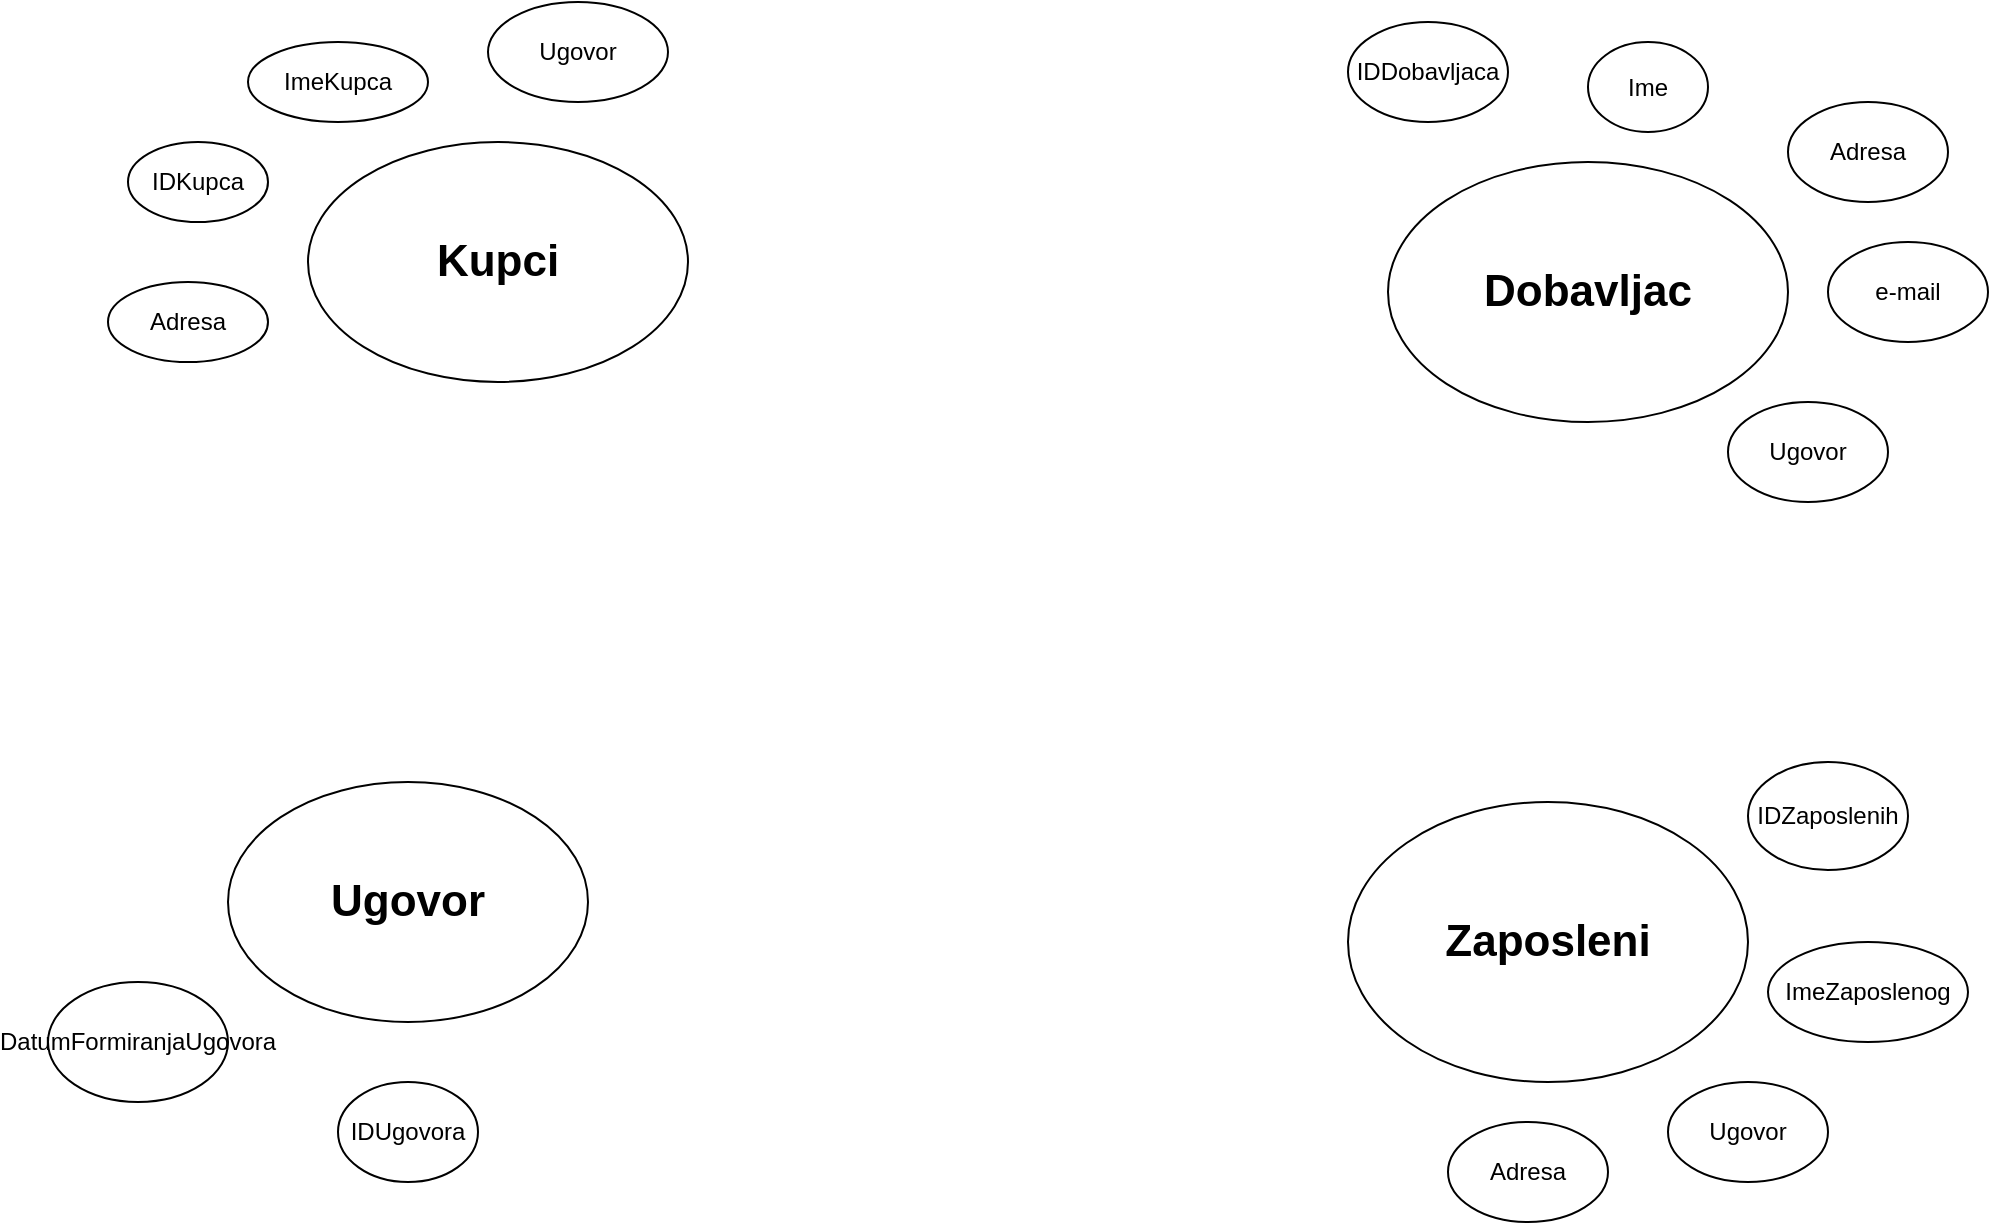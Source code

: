<mxfile version="21.1.4" type="device">
  <diagram name="Page-1" id="GX1rAgUNCNwvtmAvScjb">
    <mxGraphModel dx="1631" dy="931" grid="1" gridSize="10" guides="1" tooltips="1" connect="1" arrows="1" fold="1" page="1" pageScale="1" pageWidth="1169" pageHeight="827" math="0" shadow="0">
      <root>
        <mxCell id="0" />
        <mxCell id="1" parent="0" />
        <mxCell id="cFLCyRkcox2ACn8eyPre-1" value="Ugovor" style="ellipse;whiteSpace=wrap;html=1;fontStyle=1;fontSize=22;" vertex="1" parent="1">
          <mxGeometry x="200" y="470" width="180" height="120" as="geometry" />
        </mxCell>
        <mxCell id="cFLCyRkcox2ACn8eyPre-2" value="Kupci" style="ellipse;whiteSpace=wrap;html=1;fontStyle=1;fontSize=22;" vertex="1" parent="1">
          <mxGeometry x="240" y="150" width="190" height="120" as="geometry" />
        </mxCell>
        <mxCell id="cFLCyRkcox2ACn8eyPre-3" value="Dobavljac" style="ellipse;whiteSpace=wrap;html=1;fontStyle=1;fontSize=22;" vertex="1" parent="1">
          <mxGeometry x="780" y="160" width="200" height="130" as="geometry" />
        </mxCell>
        <mxCell id="cFLCyRkcox2ACn8eyPre-4" value="Zaposleni" style="ellipse;whiteSpace=wrap;html=1;fontSize=22;fontStyle=1" vertex="1" parent="1">
          <mxGeometry x="760" y="480" width="200" height="140" as="geometry" />
        </mxCell>
        <mxCell id="cFLCyRkcox2ACn8eyPre-6" value="IDUgovora" style="ellipse;whiteSpace=wrap;html=1;" vertex="1" parent="1">
          <mxGeometry x="255" y="620" width="70" height="50" as="geometry" />
        </mxCell>
        <mxCell id="cFLCyRkcox2ACn8eyPre-7" value="DatumFormiranjaUgovora" style="ellipse;whiteSpace=wrap;html=1;" vertex="1" parent="1">
          <mxGeometry x="110" y="570" width="90" height="60" as="geometry" />
        </mxCell>
        <mxCell id="cFLCyRkcox2ACn8eyPre-9" value="IDKupca" style="ellipse;whiteSpace=wrap;html=1;" vertex="1" parent="1">
          <mxGeometry x="150" y="150" width="70" height="40" as="geometry" />
        </mxCell>
        <mxCell id="cFLCyRkcox2ACn8eyPre-10" value="ImeKupca" style="ellipse;whiteSpace=wrap;html=1;" vertex="1" parent="1">
          <mxGeometry x="210" y="100" width="90" height="40" as="geometry" />
        </mxCell>
        <mxCell id="cFLCyRkcox2ACn8eyPre-11" value="Ugovor" style="ellipse;whiteSpace=wrap;html=1;" vertex="1" parent="1">
          <mxGeometry x="330" y="80" width="90" height="50" as="geometry" />
        </mxCell>
        <mxCell id="cFLCyRkcox2ACn8eyPre-12" value="Adresa" style="ellipse;whiteSpace=wrap;html=1;" vertex="1" parent="1">
          <mxGeometry x="140" y="220" width="80" height="40" as="geometry" />
        </mxCell>
        <mxCell id="cFLCyRkcox2ACn8eyPre-13" value="IDDobavljaca" style="ellipse;whiteSpace=wrap;html=1;" vertex="1" parent="1">
          <mxGeometry x="760" y="90" width="80" height="50" as="geometry" />
        </mxCell>
        <mxCell id="cFLCyRkcox2ACn8eyPre-14" value="Ime" style="ellipse;whiteSpace=wrap;html=1;" vertex="1" parent="1">
          <mxGeometry x="880" y="100" width="60" height="45" as="geometry" />
        </mxCell>
        <mxCell id="cFLCyRkcox2ACn8eyPre-15" value="Adresa" style="ellipse;whiteSpace=wrap;html=1;" vertex="1" parent="1">
          <mxGeometry x="980" y="130" width="80" height="50" as="geometry" />
        </mxCell>
        <mxCell id="cFLCyRkcox2ACn8eyPre-16" value="e-mail" style="ellipse;whiteSpace=wrap;html=1;" vertex="1" parent="1">
          <mxGeometry x="1000" y="200" width="80" height="50" as="geometry" />
        </mxCell>
        <mxCell id="cFLCyRkcox2ACn8eyPre-17" value="Ugovor" style="ellipse;whiteSpace=wrap;html=1;" vertex="1" parent="1">
          <mxGeometry x="950" y="280" width="80" height="50" as="geometry" />
        </mxCell>
        <mxCell id="cFLCyRkcox2ACn8eyPre-18" value="IDZaposlenih" style="ellipse;whiteSpace=wrap;html=1;" vertex="1" parent="1">
          <mxGeometry x="960" y="460" width="80" height="54" as="geometry" />
        </mxCell>
        <mxCell id="cFLCyRkcox2ACn8eyPre-19" value="ImeZaposlenog" style="ellipse;whiteSpace=wrap;html=1;" vertex="1" parent="1">
          <mxGeometry x="970" y="550" width="100" height="50" as="geometry" />
        </mxCell>
        <mxCell id="cFLCyRkcox2ACn8eyPre-20" value="Ugovor" style="ellipse;whiteSpace=wrap;html=1;" vertex="1" parent="1">
          <mxGeometry x="920" y="620" width="80" height="50" as="geometry" />
        </mxCell>
        <mxCell id="cFLCyRkcox2ACn8eyPre-21" value="Adresa" style="ellipse;whiteSpace=wrap;html=1;" vertex="1" parent="1">
          <mxGeometry x="810" y="640" width="80" height="50" as="geometry" />
        </mxCell>
      </root>
    </mxGraphModel>
  </diagram>
</mxfile>
